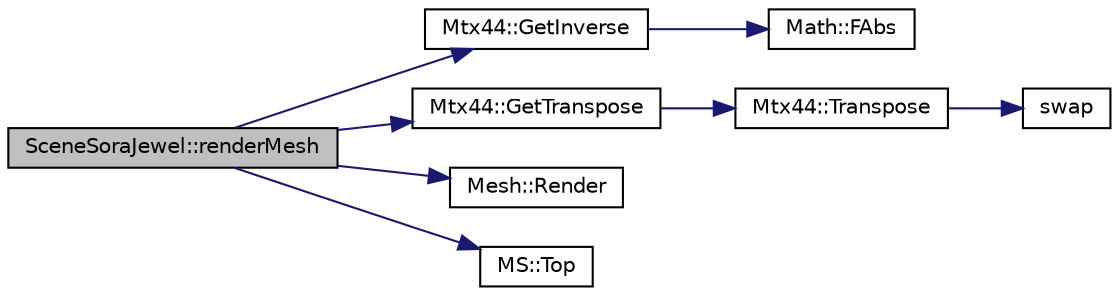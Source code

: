 digraph "SceneSoraJewel::renderMesh"
{
  bgcolor="transparent";
  edge [fontname="Helvetica",fontsize="10",labelfontname="Helvetica",labelfontsize="10"];
  node [fontname="Helvetica",fontsize="10",shape=record];
  rankdir="LR";
  Node1 [label="SceneSoraJewel::renderMesh",height=0.2,width=0.4,color="black", fillcolor="grey75", style="filled", fontcolor="black"];
  Node1 -> Node2 [color="midnightblue",fontsize="10",style="solid",fontname="Helvetica"];
  Node2 [label="Mtx44::GetInverse",height=0.2,width=0.4,color="black",URL="$classMtx44.html#aac1ba21ddfc5f3c24baa4f58d9c5c256",tooltip="Return a new matrix that is an inverse. "];
  Node2 -> Node3 [color="midnightblue",fontsize="10",style="solid",fontname="Helvetica"];
  Node3 [label="Math::FAbs",height=0.2,width=0.4,color="black",URL="$namespaceMath.html#ac91173ab2efdf7313fe7aaeb6cb44cf6"];
  Node1 -> Node4 [color="midnightblue",fontsize="10",style="solid",fontname="Helvetica"];
  Node4 [label="Mtx44::GetTranspose",height=0.2,width=0.4,color="black",URL="$classMtx44.html#aebb16a0329c5237e314af0d75d8081fd",tooltip="Return a new matrix that is a transpose of this matrix. "];
  Node4 -> Node5 [color="midnightblue",fontsize="10",style="solid",fontname="Helvetica"];
  Node5 [label="Mtx44::Transpose",height=0.2,width=0.4,color="black",URL="$classMtx44.html#a6c95e149e42cba381918782a93f8a68b",tooltip="Set this matrix to its Transpose. "];
  Node5 -> Node6 [color="midnightblue",fontsize="10",style="solid",fontname="Helvetica"];
  Node6 [label="swap",height=0.2,width=0.4,color="black",URL="$Mtx44_8cpp.html#a1ef521a2e5e5ae2ef55d1bc0c3b0c437",tooltip="Helper function swap. "];
  Node1 -> Node7 [color="midnightblue",fontsize="10",style="solid",fontname="Helvetica"];
  Node7 [label="Mesh::Render",height=0.2,width=0.4,color="black",URL="$classMesh.html#a75e66bcd90c09492676a4cfe5b23c3af",tooltip="OpenGL render code. "];
  Node1 -> Node8 [color="midnightblue",fontsize="10",style="solid",fontname="Helvetica"];
  Node8 [label="MS::Top",height=0.2,width=0.4,color="black",URL="$classMS.html#a21291d7fb488f63c589bdc9bd620ba58",tooltip="Return the top matrix on the matrix stack. "];
}
